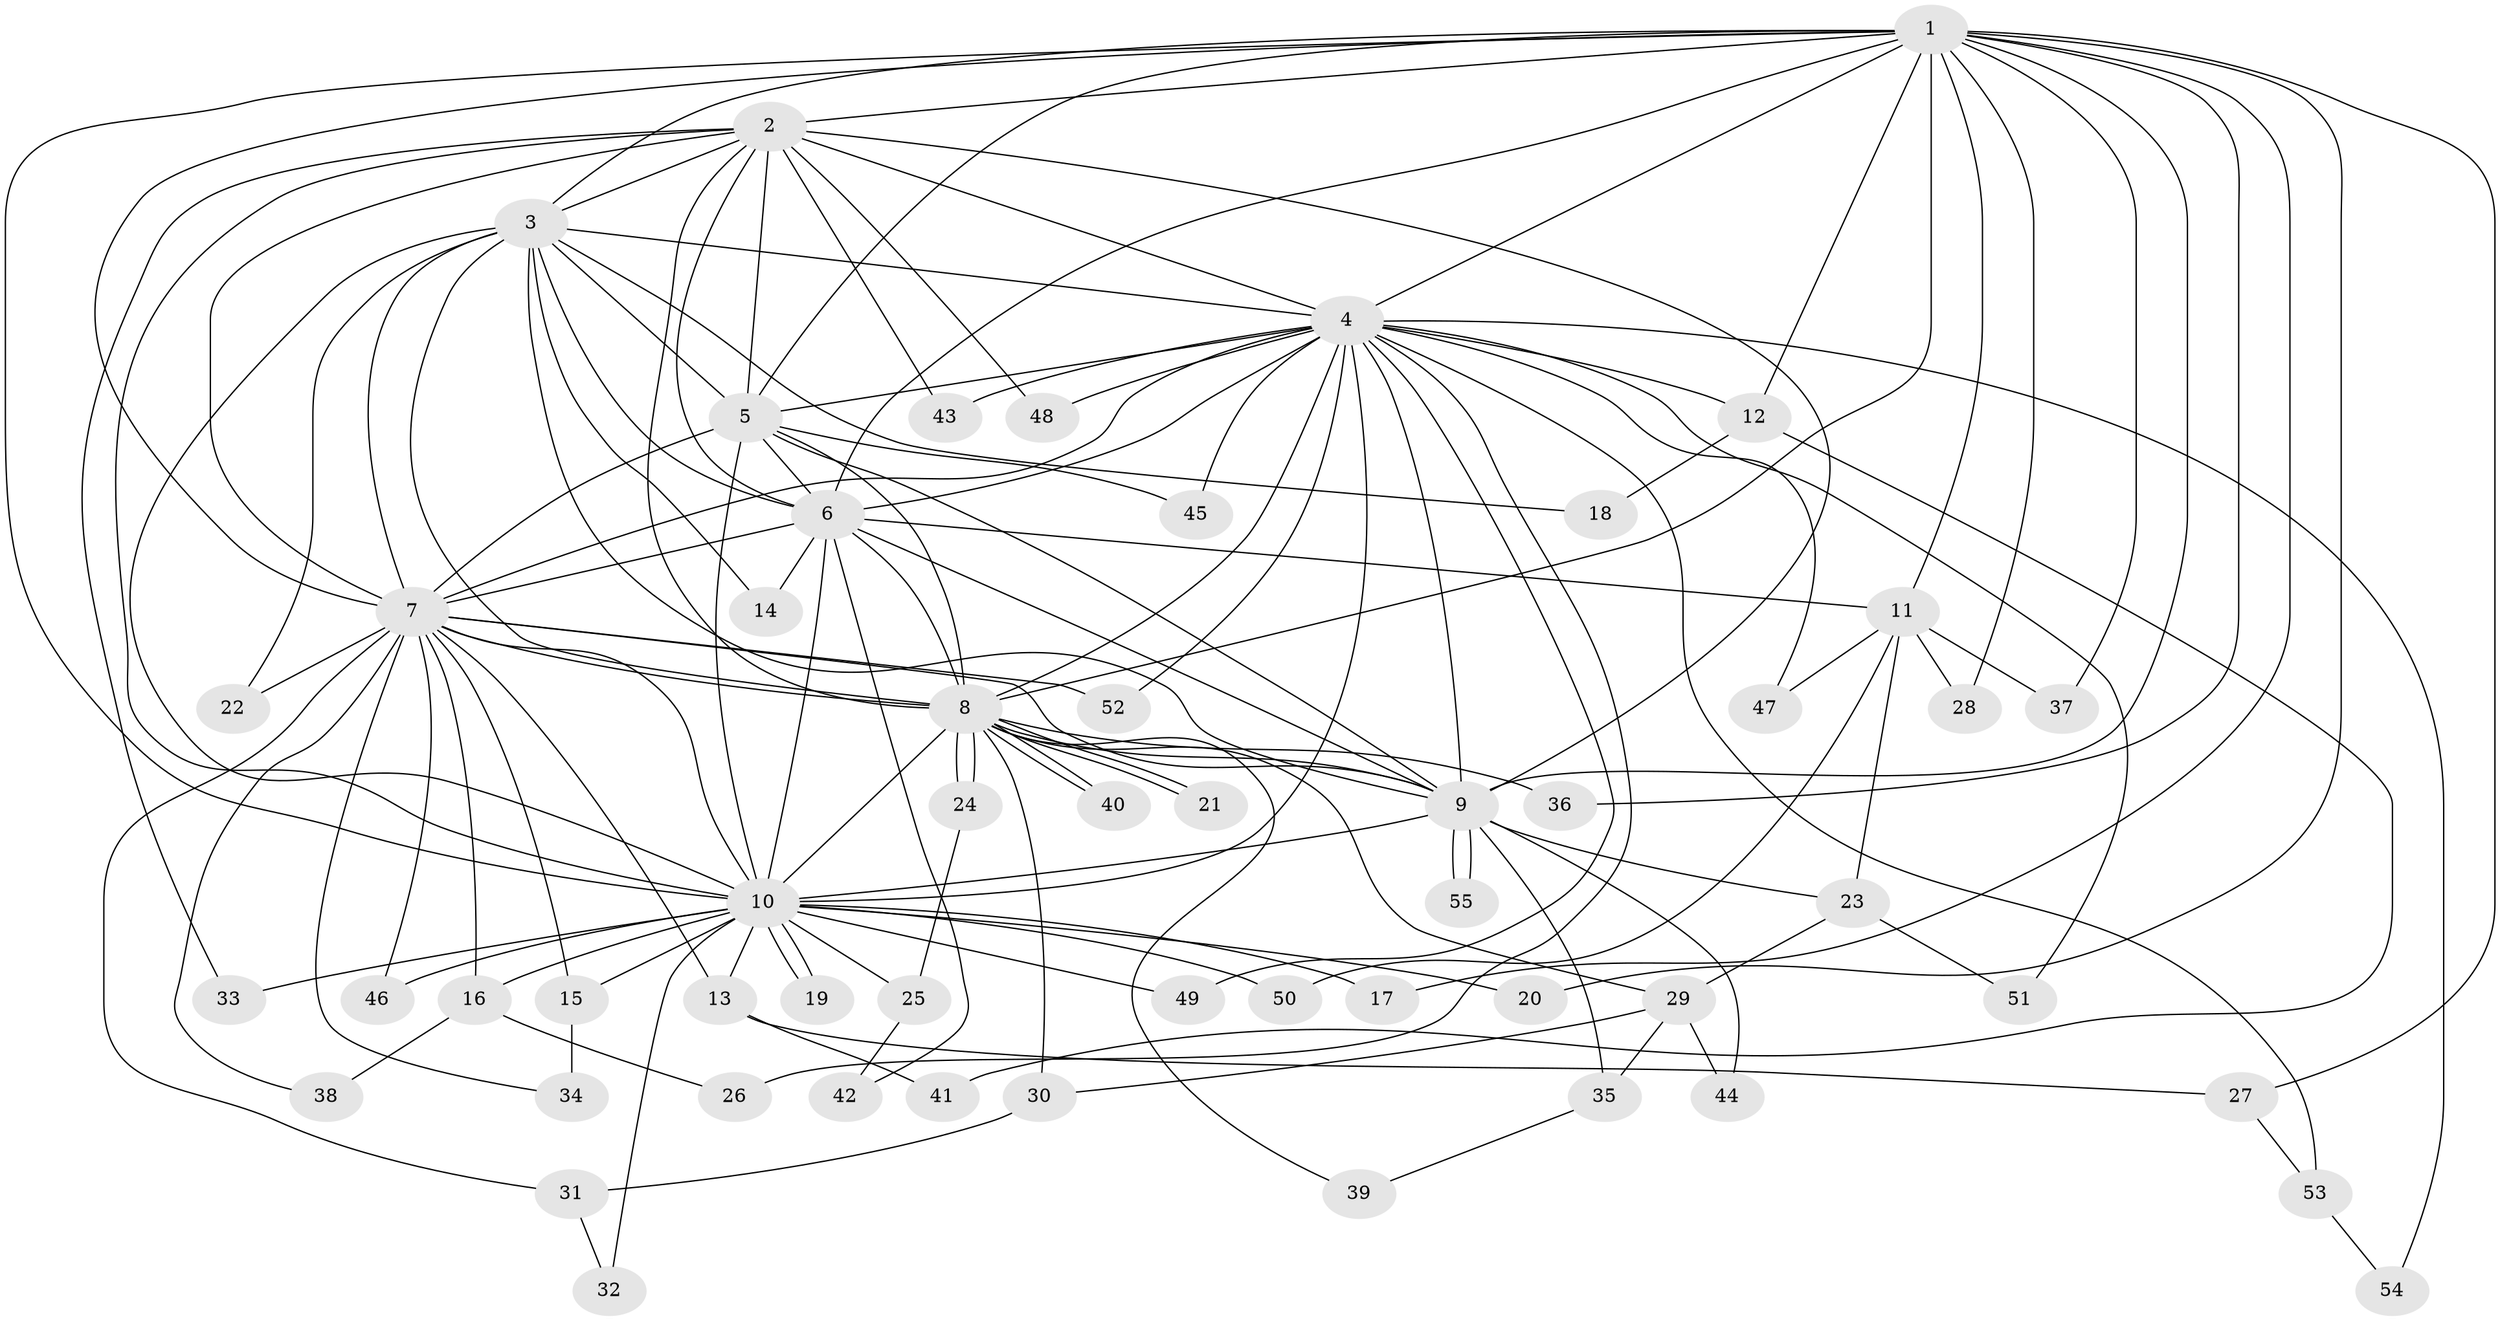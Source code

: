 // Generated by graph-tools (version 1.1) at 2025/14/03/09/25 04:14:08]
// undirected, 55 vertices, 135 edges
graph export_dot {
graph [start="1"]
  node [color=gray90,style=filled];
  1;
  2;
  3;
  4;
  5;
  6;
  7;
  8;
  9;
  10;
  11;
  12;
  13;
  14;
  15;
  16;
  17;
  18;
  19;
  20;
  21;
  22;
  23;
  24;
  25;
  26;
  27;
  28;
  29;
  30;
  31;
  32;
  33;
  34;
  35;
  36;
  37;
  38;
  39;
  40;
  41;
  42;
  43;
  44;
  45;
  46;
  47;
  48;
  49;
  50;
  51;
  52;
  53;
  54;
  55;
  1 -- 2;
  1 -- 3;
  1 -- 4;
  1 -- 5;
  1 -- 6;
  1 -- 7;
  1 -- 8;
  1 -- 9;
  1 -- 10;
  1 -- 11;
  1 -- 12;
  1 -- 17;
  1 -- 20;
  1 -- 27;
  1 -- 28;
  1 -- 36;
  1 -- 37;
  2 -- 3;
  2 -- 4;
  2 -- 5;
  2 -- 6;
  2 -- 7;
  2 -- 8;
  2 -- 9;
  2 -- 10;
  2 -- 33;
  2 -- 43;
  2 -- 48;
  3 -- 4;
  3 -- 5;
  3 -- 6;
  3 -- 7;
  3 -- 8;
  3 -- 9;
  3 -- 10;
  3 -- 14;
  3 -- 18;
  3 -- 22;
  4 -- 5;
  4 -- 6;
  4 -- 7;
  4 -- 8;
  4 -- 9;
  4 -- 10;
  4 -- 12;
  4 -- 26;
  4 -- 43;
  4 -- 45;
  4 -- 47;
  4 -- 48;
  4 -- 49;
  4 -- 51;
  4 -- 52;
  4 -- 53;
  4 -- 54;
  5 -- 6;
  5 -- 7;
  5 -- 8;
  5 -- 9;
  5 -- 10;
  5 -- 45;
  6 -- 7;
  6 -- 8;
  6 -- 9;
  6 -- 10;
  6 -- 11;
  6 -- 14;
  6 -- 42;
  7 -- 8;
  7 -- 9;
  7 -- 10;
  7 -- 13;
  7 -- 15;
  7 -- 16;
  7 -- 22;
  7 -- 31;
  7 -- 34;
  7 -- 38;
  7 -- 46;
  7 -- 52;
  8 -- 9;
  8 -- 10;
  8 -- 21;
  8 -- 21;
  8 -- 24;
  8 -- 24;
  8 -- 29;
  8 -- 30;
  8 -- 36;
  8 -- 39;
  8 -- 40;
  8 -- 40;
  9 -- 10;
  9 -- 23;
  9 -- 35;
  9 -- 44;
  9 -- 55;
  9 -- 55;
  10 -- 13;
  10 -- 15;
  10 -- 16;
  10 -- 17;
  10 -- 19;
  10 -- 19;
  10 -- 20;
  10 -- 25;
  10 -- 32;
  10 -- 33;
  10 -- 46;
  10 -- 49;
  10 -- 50;
  11 -- 23;
  11 -- 28;
  11 -- 37;
  11 -- 47;
  11 -- 50;
  12 -- 18;
  12 -- 41;
  13 -- 27;
  13 -- 41;
  15 -- 34;
  16 -- 26;
  16 -- 38;
  23 -- 29;
  23 -- 51;
  24 -- 25;
  25 -- 42;
  27 -- 53;
  29 -- 30;
  29 -- 35;
  29 -- 44;
  30 -- 31;
  31 -- 32;
  35 -- 39;
  53 -- 54;
}
